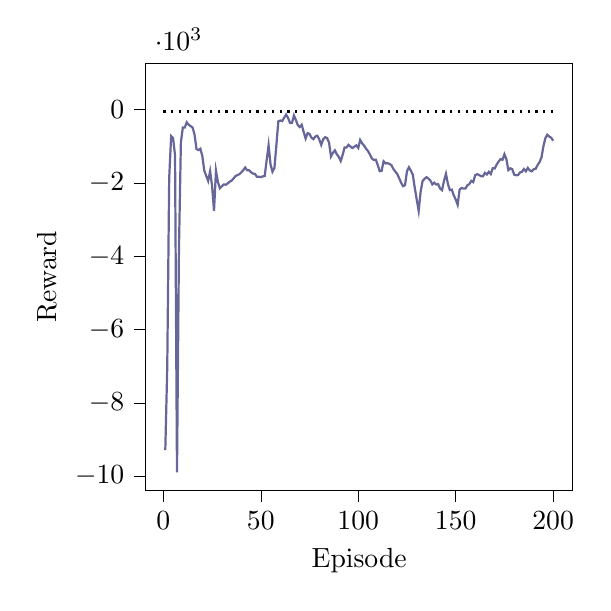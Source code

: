 % This file was created by tikzplotlib v0.9.1.
\begin{tikzpicture}

\definecolor{color0}{rgb}{0.122,0.467,0.706}

\begin{axis}[
compat=newest,
tick align=outside,
tick pos=left,
x grid style={white!69.02!black},
xmin=-8.95, xmax=209.95,
xtick style={color=black},
y grid style={white!69.02!black},
ymin=-10384.748, ymax=1259.951,
ytick style={color=black},
scaled y ticks=true,
scaled y ticks=base 10:-3,
width=7cm,
height=7cm,
xlabel=Episode,
ylabel=Reward
]

\addplot[thick, black, dotted, domain=0:200] {-46.53};

\addplot [thick, blue!20!gray]
table {%
1 -9289.701
2 -7028.235
3 -1861.916
4 -722.594
5 -776.254
6 -1247.504
7 -9896.526
8 -3826.191
9 -891.006
10 -483.174
11 -484.569
12 -343.666
13 -411.532
14 -448.831
15 -485.649
16 -677.426
17 -1072.053
18 -1102.724
19 -1064.653
20 -1265.052
21 -1662.144
22 -1806.661
23 -1944.21
24 -1676.562
25 -2082.607
26 -2760.452
27 -1664.158
28 -1975.897
29 -2144.546
30 -2091.277
31 -2041.582
32 -2046.693
33 -2011.403
34 -1965.683
35 -1936.318
36 -1878.076
37 -1812.157
38 -1783.212
39 -1761.748
40 -1710.162
41 -1649.393
42 -1577.992
43 -1654.556
44 -1651.422
45 -1707.855
46 -1741.848
47 -1754.406
48 -1828.352
49 -1828.472
50 -1839.846
51 -1820.051
52 -1810.036
53 -1381.828
54 -967.569
55 -1491.787
56 -1692.283
57 -1588.083
58 -957.84
59 -317.442
60 -294.772
61 -308.769
62 -216.14
63 -132.079
64 -228.451
65 -359.92
66 -362.011
67 -155.697
68 -279.449
69 -423.14
70 -472.323
71 -411.045
72 -610.458
73 -785.219
74 -639.823
75 -662.229
76 -763.128
77 -802.99
78 -730.087
79 -710.97
80 -811.005
81 -959.697
82 -809.669
83 -750.277
84 -773.81
85 -894.116
86 -1275.56
87 -1178.718
88 -1110.469
89 -1215.038
90 -1285.947
91 -1398.409
92 -1235.55
93 -1028.123
94 -1030.765
95 -959.73
96 -1006.897
97 -1046.533
98 -1007.512
99 -973.736
100 -1043.316
101 -826.935
102 -917.347
103 -980.712
104 -1063.751
105 -1129.204
106 -1223.193
107 -1330.659
108 -1371.932
109 -1364.493
110 -1510.261
111 -1677.934
112 -1666.494
113 -1408.818
114 -1465.145
115 -1457.886
116 -1479.813
117 -1511.568
118 -1615.329
119 -1686.496
120 -1754.814
121 -1868.695
122 -1992.83
123 -2084.975
124 -2058.528
125 -1679.509
126 -1570.499
127 -1663.339
128 -1777.222
129 -2134.07
130 -2450.226
131 -2760.596
132 -2242.398
133 -1949.118
134 -1886.111
135 -1841.835
136 -1878.933
137 -1931.505
138 -2038.753
139 -1991.612
140 -2042.201
141 -2032.604
142 -2152.368
143 -2195.16
144 -1940.209
145 -1749.266
146 -2025.237
147 -2194.272
148 -2181.092
149 -2337.642
150 -2450.749
151 -2593.69
152 -2180.281
153 -2136.235
154 -2153.912
155 -2152.5
156 -2062.253
157 -2028.303
158 -1941.721
159 -1975.742
160 -1786.077
161 -1759.162
162 -1781.955
163 -1814.939
164 -1816.627
165 -1723.773
166 -1766.924
167 -1695.772
168 -1755.007
169 -1598.067
170 -1603.234
171 -1498.956
172 -1414.203
173 -1349.523
174 -1366.322
175 -1216.282
176 -1348.515
177 -1647.775
178 -1600.078
179 -1621.982
180 -1770.528
181 -1789.427
182 -1783.947
183 -1710.686
184 -1696.382
185 -1618.052
186 -1680.334
187 -1589.527
188 -1657.013
189 -1682.098
190 -1624.048
191 -1613.538
192 -1511.73
193 -1430.329
194 -1305.195
195 -998.564
196 -776.346
197 -681.584
198 -732.449
199 -766.288
200 -844.985
};
\end{axis}

\end{tikzpicture}
